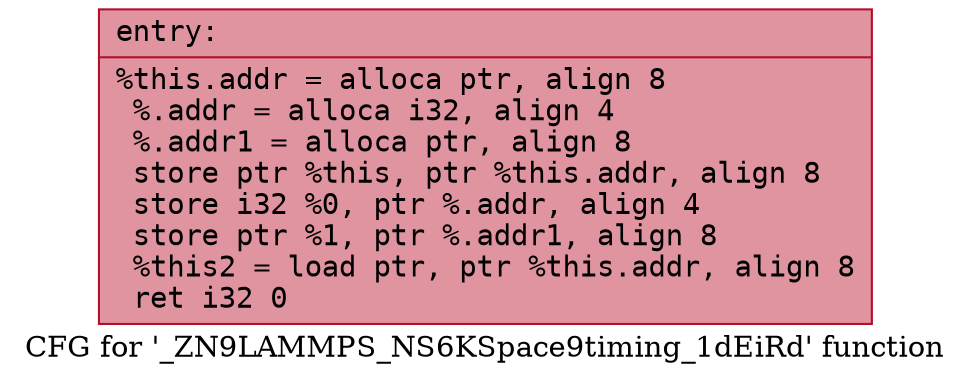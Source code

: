 digraph "CFG for '_ZN9LAMMPS_NS6KSpace9timing_1dEiRd' function" {
	label="CFG for '_ZN9LAMMPS_NS6KSpace9timing_1dEiRd' function";

	Node0x55bbfe79f840 [shape=record,color="#b70d28ff", style=filled, fillcolor="#b70d2870" fontname="Courier",label="{entry:\l|  %this.addr = alloca ptr, align 8\l  %.addr = alloca i32, align 4\l  %.addr1 = alloca ptr, align 8\l  store ptr %this, ptr %this.addr, align 8\l  store i32 %0, ptr %.addr, align 4\l  store ptr %1, ptr %.addr1, align 8\l  %this2 = load ptr, ptr %this.addr, align 8\l  ret i32 0\l}"];
}
